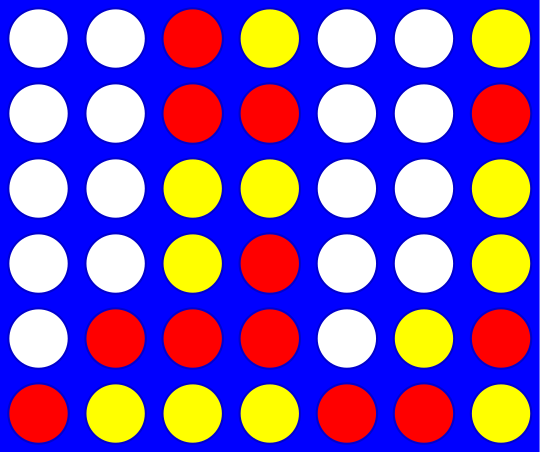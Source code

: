 digraph g {
    node [shape=circle, style=filled, fillcolor=white, color=blue3, fixedsize=true,width=.4];
    bgcolor=blue;
    rankdir=LR;
    nodesep=0.1;
    ranksep=0.1;
    linesep=0.1;

    b50 [label="" fillcolor="red"]
    b51 [label="" fillcolor="yellow"]
    b52 [label="" fillcolor="yellow"]
    b53 [label="" fillcolor="yellow"]
    b54 [label="" fillcolor="red"]
    b55 [label="" fillcolor="red"]
    b56 [label="" fillcolor="yellow"]

    b50 -> b51 -> b52 -> b53 -> b54 -> b55 -> b56 [style=invis];

    b40 [label=""]
    b41 [label="" fillcolor="red"]
    b42 [label="" fillcolor="red"]
    b43 [label="" fillcolor="red"]
    b44 [label=""]
    b45 [label="" fillcolor="yellow"]
    b46 [label="" fillcolor="red"]

    b40 -> b41 -> b42 -> b43 -> b44 -> b45 -> b46 [style=invis];

    b30 [label=""]
    b31 [label=""]
    b32 [label="" fillcolor="yellow"]
    b33 [label="" fillcolor="red"]
    b34 [label=""]
    b35 [label=""]
    b36 [label="" fillcolor="yellow"]

    b30 -> b31 -> b32 -> b33 -> b34 -> b35 -> b36 [style=invis];

    b20 [label=""]
    b21 [label=""]
    b22 [label="" fillcolor="yellow"]
    b23 [label="" fillcolor="yellow"]
    b24 [label=""]
    b25 [label=""]
    b26 [label="" fillcolor="yellow"]

    b20 -> b21 -> b22 -> b23 -> b24 -> b25 -> b26 [style=invis];

    b10 [label=""]
    b11 [label=""]
    b12 [label="" fillcolor="red"]
    b13 [label="" fillcolor="red"]
    b14 [label=""]
    b15 [label=""]
    b16 [label="" fillcolor="red"]

    b10 -> b11 -> b12 -> b13 -> b14 -> b15 -> b16 [style=invis];

    b00 [label=""]
    b01 [label=""]
    b02 [label="" fillcolor="red"]
    b03 [label="" fillcolor="yellow"]
    b04 [label=""]
    b05 [label=""]
    b06 [label="" fillcolor="yellow"]

    b00 -> b01 -> b02 -> b03 -> b04 -> b05 -> b06 [style=invis];
}
